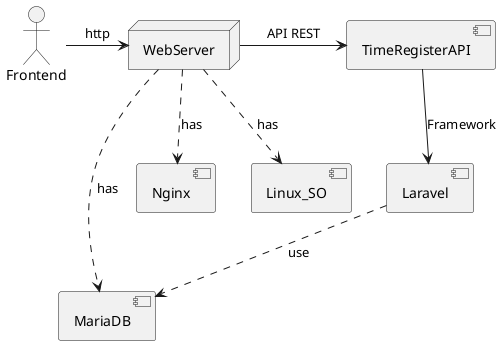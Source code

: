 @startuml

Actor Frontend
node WebServer
component TimeRegisterAPI
component Laravel
component MariaDB
component Nginx
component Linux_SO

Frontend -> WebServer : http
WebServer -right-> TimeRegisterAPI : API REST
TimeRegisterAPI -down-> Laravel : Framework
Laravel ..> MariaDB : use
WebServer .down.> Nginx : has
WebServer .down.> Linux_SO : has
WebServer .down.> MariaDB : has
@enduml

